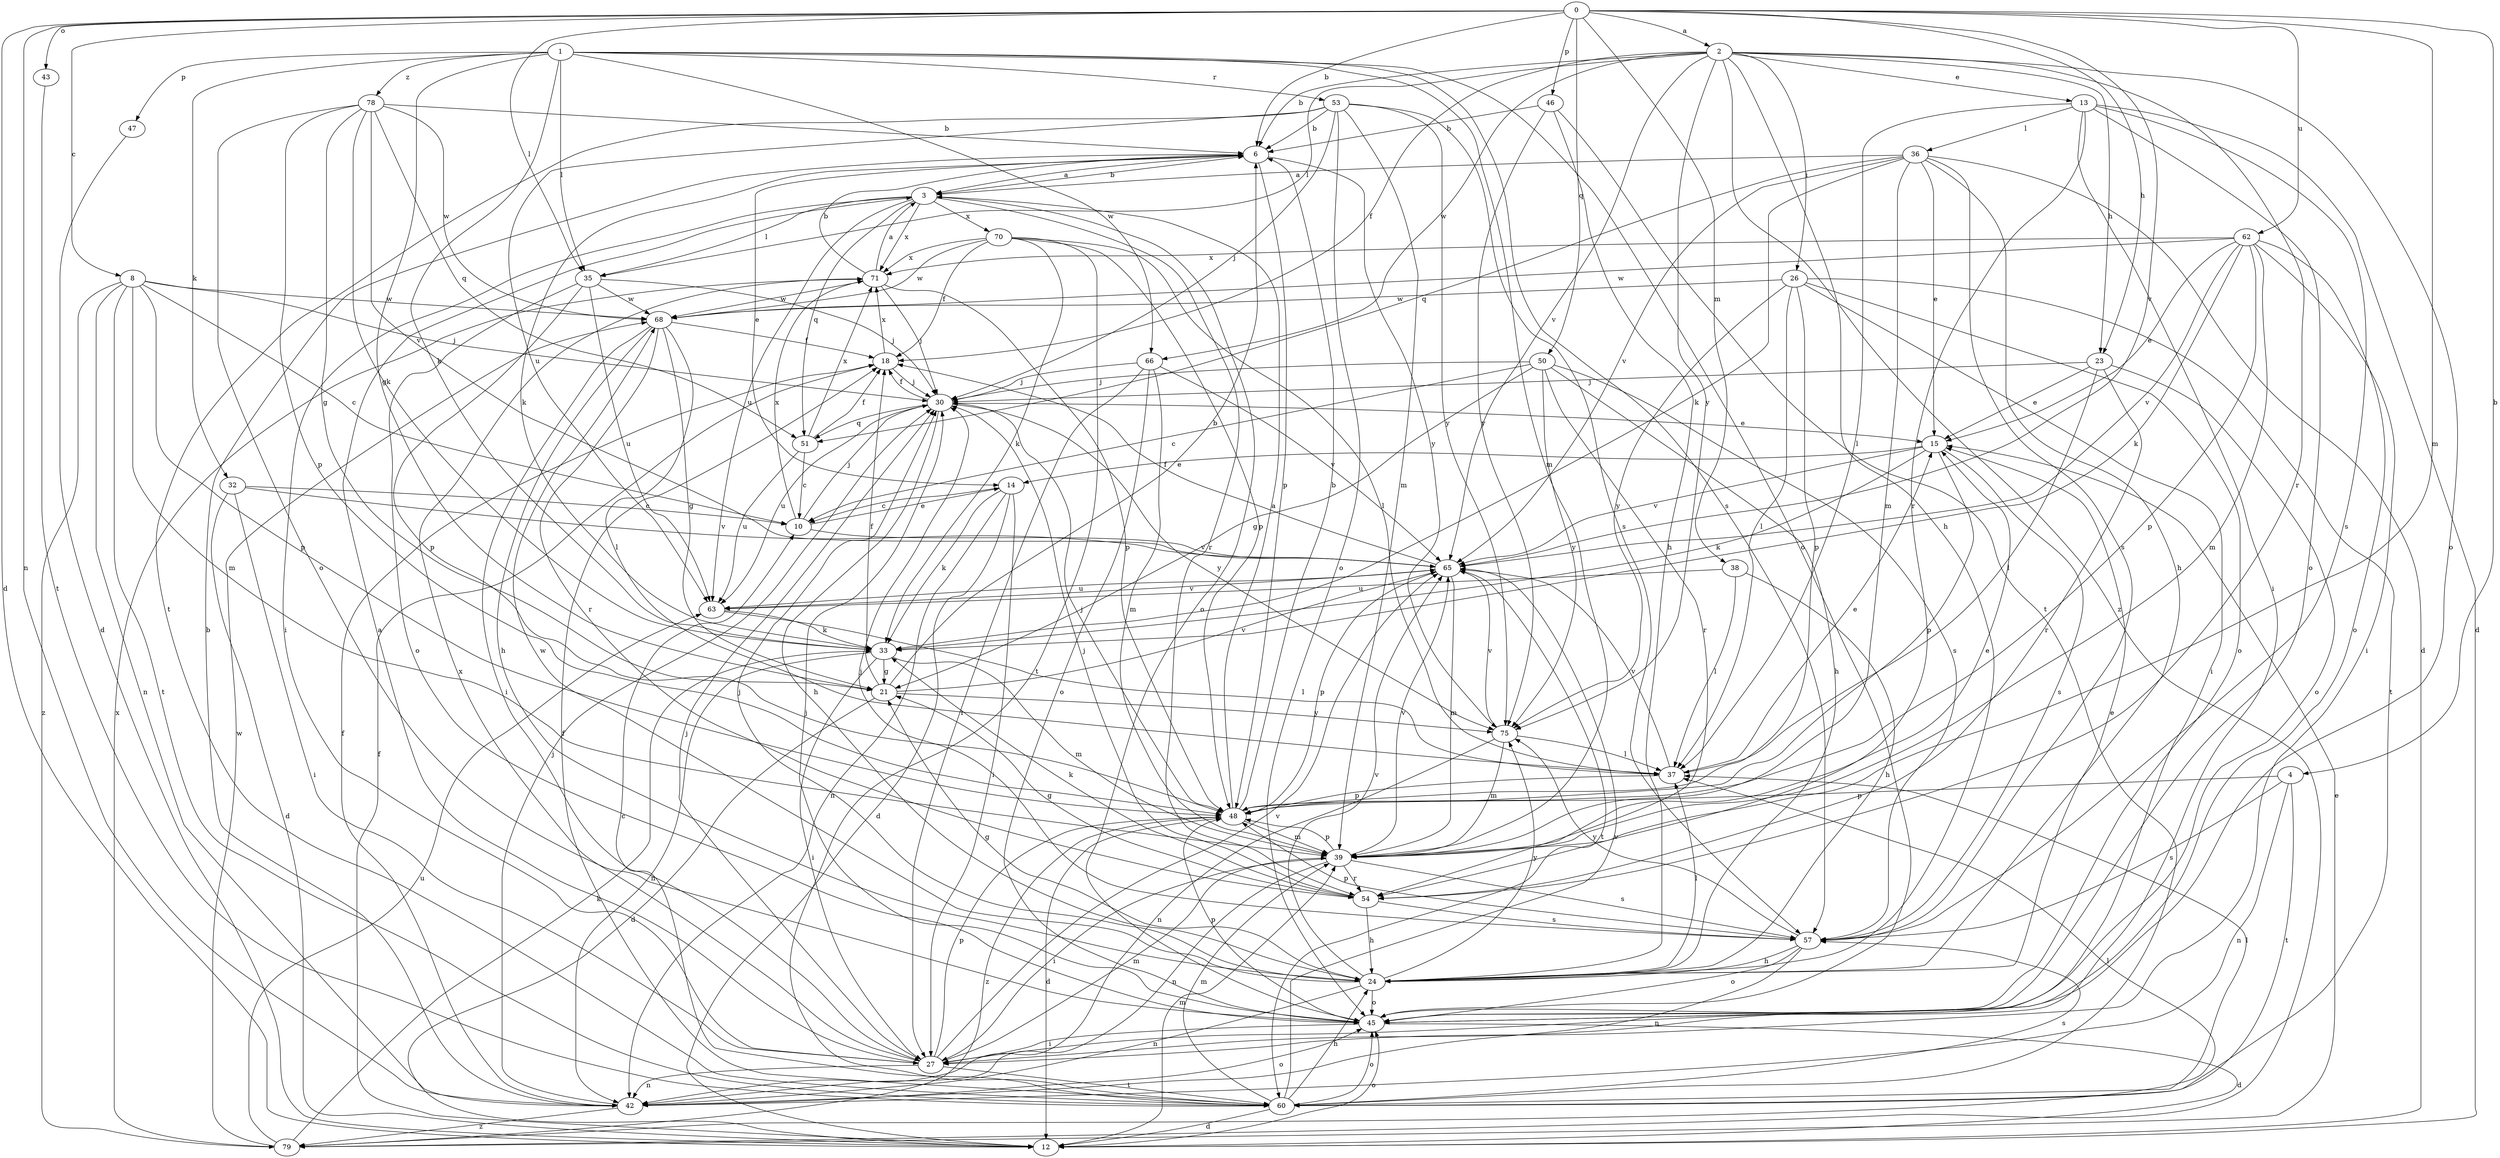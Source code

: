 strict digraph  {
0;
1;
2;
3;
4;
6;
8;
10;
12;
13;
14;
15;
18;
21;
23;
24;
26;
27;
30;
32;
33;
35;
36;
37;
38;
39;
42;
43;
45;
46;
47;
48;
50;
51;
53;
54;
57;
60;
62;
63;
65;
66;
68;
70;
71;
75;
78;
79;
0 -> 2  [label=a];
0 -> 4  [label=b];
0 -> 6  [label=b];
0 -> 8  [label=c];
0 -> 12  [label=d];
0 -> 23  [label=h];
0 -> 35  [label=l];
0 -> 38  [label=m];
0 -> 39  [label=m];
0 -> 42  [label=n];
0 -> 43  [label=o];
0 -> 46  [label=p];
0 -> 50  [label=q];
0 -> 62  [label=u];
0 -> 65  [label=v];
1 -> 21  [label=g];
1 -> 32  [label=k];
1 -> 33  [label=k];
1 -> 35  [label=l];
1 -> 39  [label=m];
1 -> 45  [label=o];
1 -> 47  [label=p];
1 -> 53  [label=r];
1 -> 57  [label=s];
1 -> 66  [label=w];
1 -> 78  [label=z];
2 -> 6  [label=b];
2 -> 13  [label=e];
2 -> 18  [label=f];
2 -> 23  [label=h];
2 -> 24  [label=h];
2 -> 26  [label=i];
2 -> 35  [label=l];
2 -> 45  [label=o];
2 -> 54  [label=r];
2 -> 65  [label=v];
2 -> 66  [label=w];
2 -> 75  [label=y];
2 -> 79  [label=z];
3 -> 6  [label=b];
3 -> 27  [label=i];
3 -> 35  [label=l];
3 -> 45  [label=o];
3 -> 51  [label=q];
3 -> 54  [label=r];
3 -> 63  [label=u];
3 -> 70  [label=x];
3 -> 71  [label=x];
4 -> 42  [label=n];
4 -> 48  [label=p];
4 -> 57  [label=s];
4 -> 60  [label=t];
6 -> 3  [label=a];
6 -> 14  [label=e];
6 -> 33  [label=k];
6 -> 48  [label=p];
6 -> 75  [label=y];
8 -> 10  [label=c];
8 -> 30  [label=j];
8 -> 39  [label=m];
8 -> 42  [label=n];
8 -> 48  [label=p];
8 -> 60  [label=t];
8 -> 68  [label=w];
8 -> 79  [label=z];
10 -> 14  [label=e];
10 -> 30  [label=j];
10 -> 65  [label=v];
10 -> 71  [label=x];
12 -> 18  [label=f];
12 -> 39  [label=m];
12 -> 45  [label=o];
13 -> 12  [label=d];
13 -> 27  [label=i];
13 -> 36  [label=l];
13 -> 37  [label=l];
13 -> 45  [label=o];
13 -> 54  [label=r];
13 -> 57  [label=s];
14 -> 10  [label=c];
14 -> 12  [label=d];
14 -> 27  [label=i];
14 -> 33  [label=k];
14 -> 42  [label=n];
15 -> 14  [label=e];
15 -> 33  [label=k];
15 -> 48  [label=p];
15 -> 57  [label=s];
15 -> 65  [label=v];
18 -> 30  [label=j];
18 -> 71  [label=x];
21 -> 6  [label=b];
21 -> 12  [label=d];
21 -> 18  [label=f];
21 -> 65  [label=v];
21 -> 75  [label=y];
23 -> 15  [label=e];
23 -> 30  [label=j];
23 -> 37  [label=l];
23 -> 45  [label=o];
23 -> 54  [label=r];
24 -> 15  [label=e];
24 -> 21  [label=g];
24 -> 30  [label=j];
24 -> 37  [label=l];
24 -> 42  [label=n];
24 -> 45  [label=o];
24 -> 65  [label=v];
24 -> 68  [label=w];
24 -> 75  [label=y];
26 -> 27  [label=i];
26 -> 37  [label=l];
26 -> 45  [label=o];
26 -> 48  [label=p];
26 -> 60  [label=t];
26 -> 68  [label=w];
26 -> 75  [label=y];
27 -> 3  [label=a];
27 -> 30  [label=j];
27 -> 39  [label=m];
27 -> 42  [label=n];
27 -> 48  [label=p];
27 -> 60  [label=t];
27 -> 65  [label=v];
27 -> 71  [label=x];
30 -> 15  [label=e];
30 -> 18  [label=f];
30 -> 24  [label=h];
30 -> 51  [label=q];
30 -> 63  [label=u];
30 -> 75  [label=y];
32 -> 10  [label=c];
32 -> 12  [label=d];
32 -> 27  [label=i];
32 -> 65  [label=v];
33 -> 21  [label=g];
33 -> 27  [label=i];
33 -> 39  [label=m];
33 -> 42  [label=n];
35 -> 30  [label=j];
35 -> 45  [label=o];
35 -> 48  [label=p];
35 -> 63  [label=u];
35 -> 68  [label=w];
36 -> 3  [label=a];
36 -> 12  [label=d];
36 -> 15  [label=e];
36 -> 24  [label=h];
36 -> 33  [label=k];
36 -> 39  [label=m];
36 -> 51  [label=q];
36 -> 57  [label=s];
36 -> 65  [label=v];
37 -> 15  [label=e];
37 -> 48  [label=p];
37 -> 65  [label=v];
38 -> 24  [label=h];
38 -> 37  [label=l];
38 -> 63  [label=u];
39 -> 15  [label=e];
39 -> 27  [label=i];
39 -> 42  [label=n];
39 -> 48  [label=p];
39 -> 54  [label=r];
39 -> 57  [label=s];
39 -> 65  [label=v];
42 -> 6  [label=b];
42 -> 18  [label=f];
42 -> 30  [label=j];
42 -> 45  [label=o];
42 -> 79  [label=z];
43 -> 60  [label=t];
45 -> 12  [label=d];
45 -> 27  [label=i];
45 -> 30  [label=j];
45 -> 48  [label=p];
46 -> 6  [label=b];
46 -> 24  [label=h];
46 -> 60  [label=t];
46 -> 75  [label=y];
47 -> 12  [label=d];
48 -> 3  [label=a];
48 -> 6  [label=b];
48 -> 12  [label=d];
48 -> 30  [label=j];
48 -> 39  [label=m];
48 -> 79  [label=z];
50 -> 10  [label=c];
50 -> 21  [label=g];
50 -> 24  [label=h];
50 -> 30  [label=j];
50 -> 54  [label=r];
50 -> 57  [label=s];
50 -> 75  [label=y];
51 -> 10  [label=c];
51 -> 18  [label=f];
51 -> 63  [label=u];
51 -> 71  [label=x];
53 -> 6  [label=b];
53 -> 30  [label=j];
53 -> 39  [label=m];
53 -> 45  [label=o];
53 -> 57  [label=s];
53 -> 60  [label=t];
53 -> 63  [label=u];
53 -> 75  [label=y];
54 -> 21  [label=g];
54 -> 24  [label=h];
54 -> 30  [label=j];
54 -> 33  [label=k];
54 -> 57  [label=s];
57 -> 24  [label=h];
57 -> 30  [label=j];
57 -> 42  [label=n];
57 -> 45  [label=o];
57 -> 48  [label=p];
57 -> 75  [label=y];
60 -> 10  [label=c];
60 -> 12  [label=d];
60 -> 18  [label=f];
60 -> 24  [label=h];
60 -> 37  [label=l];
60 -> 39  [label=m];
60 -> 45  [label=o];
60 -> 57  [label=s];
60 -> 65  [label=v];
62 -> 15  [label=e];
62 -> 27  [label=i];
62 -> 33  [label=k];
62 -> 39  [label=m];
62 -> 45  [label=o];
62 -> 48  [label=p];
62 -> 65  [label=v];
62 -> 68  [label=w];
62 -> 71  [label=x];
63 -> 33  [label=k];
63 -> 37  [label=l];
63 -> 65  [label=v];
65 -> 18  [label=f];
65 -> 39  [label=m];
65 -> 48  [label=p];
65 -> 60  [label=t];
65 -> 63  [label=u];
66 -> 27  [label=i];
66 -> 30  [label=j];
66 -> 39  [label=m];
66 -> 45  [label=o];
66 -> 65  [label=v];
68 -> 18  [label=f];
68 -> 21  [label=g];
68 -> 24  [label=h];
68 -> 27  [label=i];
68 -> 37  [label=l];
68 -> 54  [label=r];
70 -> 18  [label=f];
70 -> 33  [label=k];
70 -> 37  [label=l];
70 -> 48  [label=p];
70 -> 60  [label=t];
70 -> 68  [label=w];
70 -> 71  [label=x];
71 -> 3  [label=a];
71 -> 6  [label=b];
71 -> 30  [label=j];
71 -> 48  [label=p];
71 -> 68  [label=w];
75 -> 37  [label=l];
75 -> 39  [label=m];
75 -> 42  [label=n];
75 -> 65  [label=v];
78 -> 6  [label=b];
78 -> 21  [label=g];
78 -> 33  [label=k];
78 -> 45  [label=o];
78 -> 48  [label=p];
78 -> 51  [label=q];
78 -> 65  [label=v];
78 -> 68  [label=w];
79 -> 15  [label=e];
79 -> 33  [label=k];
79 -> 37  [label=l];
79 -> 63  [label=u];
79 -> 68  [label=w];
79 -> 71  [label=x];
}
